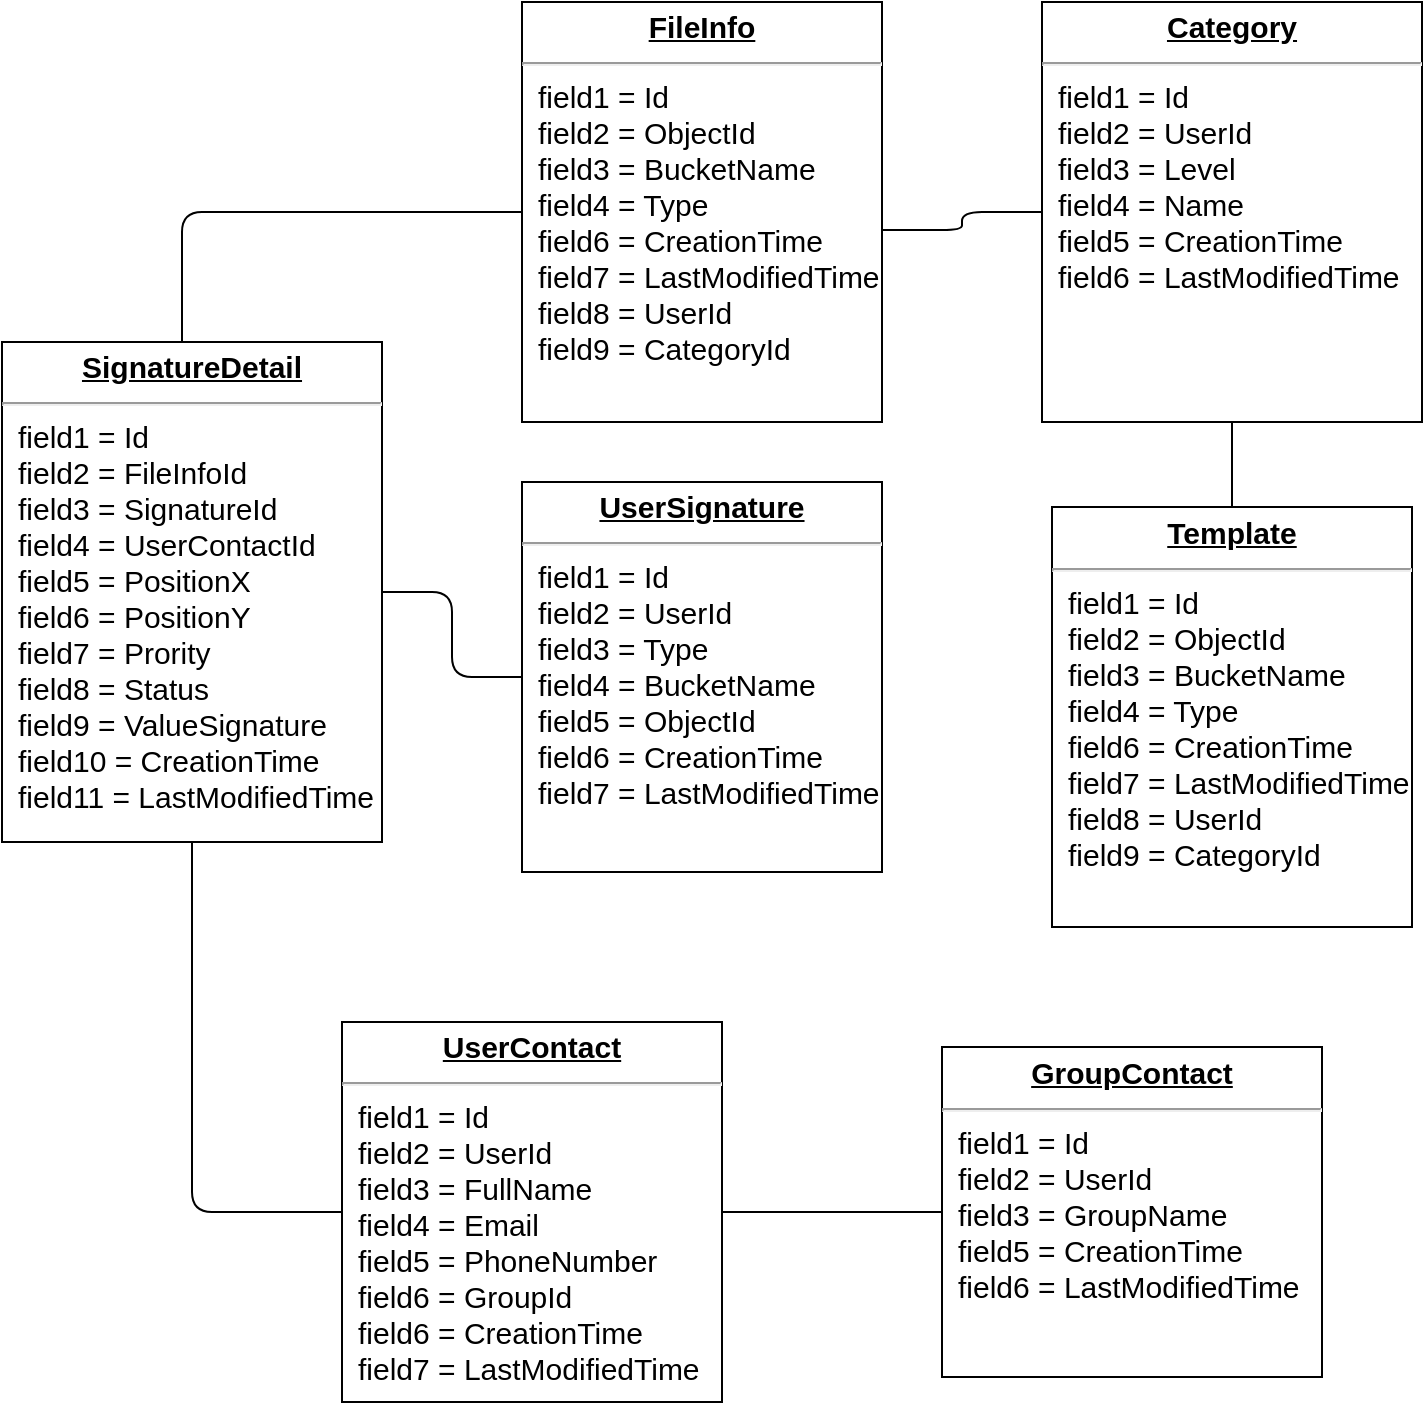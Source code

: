 <mxfile version="14.6.6" type="github">
  <diagram name="Page-1" id="a7904f86-f2b4-8e86-fa97-74104820619b">
    <mxGraphModel dx="1422" dy="762" grid="1" gridSize="10" guides="1" tooltips="1" connect="1" arrows="1" fold="1" page="1" pageScale="1" pageWidth="1100" pageHeight="850" background="#ffffff" math="0" shadow="0">
      <root>
        <mxCell id="0" />
        <mxCell id="1" parent="0" />
        <mxCell id="24794b860abc3c2d-19" value="&lt;p style=&quot;margin: 4px 0px 0px ; text-align: center ; text-decoration: underline ; font-size: 15px&quot;&gt;&lt;b style=&quot;font-size: 15px&quot;&gt;FileInfo&lt;/b&gt;&lt;/p&gt;&lt;hr style=&quot;font-size: 15px&quot;&gt;&lt;p style=&quot;margin: 0px 0px 0px 8px ; font-size: 15px&quot;&gt;field1 = Id&lt;br style=&quot;font-size: 15px&quot;&gt;field2 = ObjectId&lt;br style=&quot;font-size: 15px&quot;&gt;field3 = BucketName&lt;/p&gt;&lt;p style=&quot;margin: 0px 0px 0px 8px ; font-size: 15px&quot;&gt;field4 = Type&lt;/p&gt;&lt;p style=&quot;margin: 0px 0px 0px 8px ; font-size: 15px&quot;&gt;field6 = CreationTime&lt;br style=&quot;font-size: 15px&quot;&gt;&lt;/p&gt;&lt;p style=&quot;margin: 0px 0px 0px 8px ; font-size: 15px&quot;&gt;field7 = LastModifiedTime&lt;br&gt;field8 = UserId&lt;br&gt;&lt;/p&gt;&lt;p style=&quot;margin: 0px 0px 0px 8px ; font-size: 15px&quot;&gt;field9 = CategoryId&lt;/p&gt;" style="verticalAlign=top;align=left;overflow=fill;fontSize=15;fontFamily=Helvetica;html=1;rounded=0;shadow=0;comic=0;labelBackgroundColor=none;strokeWidth=1;glass=0;treeFolding=0;container=0;" parent="1" vertex="1">
          <mxGeometry x="290" y="20" width="180" height="210" as="geometry" />
        </mxCell>
        <mxCell id="4iH1GzRxDfgeXJONlSuH-14" style="edgeStyle=orthogonalEdgeStyle;rounded=1;orthogonalLoop=1;jettySize=auto;html=1;entryX=1;entryY=0.5;entryDx=0;entryDy=0;fontSize=15;endArrow=none;endFill=0;strokeColor=#000000;" parent="1" source="24794b860abc3c2d-20" target="4iH1GzRxDfgeXJONlSuH-5" edge="1">
          <mxGeometry relative="1" as="geometry" />
        </mxCell>
        <mxCell id="24794b860abc3c2d-20" value="&lt;p style=&quot;margin: 4px 0px 0px ; text-align: center ; text-decoration: underline ; font-size: 15px&quot;&gt;&lt;b style=&quot;font-size: 15px&quot;&gt;UserSignature&lt;/b&gt;&lt;/p&gt;&lt;hr style=&quot;font-size: 15px&quot;&gt;&lt;p style=&quot;margin: 0px 0px 0px 8px ; font-size: 15px&quot;&gt;field1 = Id&lt;br style=&quot;font-size: 15px&quot;&gt;field2 = UserId&lt;br style=&quot;font-size: 15px&quot;&gt;field3 = Type&lt;/p&gt;&lt;p style=&quot;margin: 0px 0px 0px 8px ; font-size: 15px&quot;&gt;field4 = BucketName&lt;/p&gt;&lt;p style=&quot;margin: 0px 0px 0px 8px ; font-size: 15px&quot;&gt;field5 = ObjectId&lt;br style=&quot;font-size: 15px&quot;&gt;&lt;/p&gt;&lt;p style=&quot;margin: 0px 0px 0px 8px&quot;&gt;field6 = CreationTime&lt;br&gt;&lt;/p&gt;&lt;p style=&quot;margin: 0px 0px 0px 8px&quot;&gt;field7 = LastModifiedTime&lt;/p&gt;" style="verticalAlign=top;align=left;overflow=fill;fontSize=15;fontFamily=Helvetica;html=1;rounded=0;shadow=0;comic=0;labelBackgroundColor=none;strokeWidth=1" parent="1" vertex="1">
          <mxGeometry x="290" y="260" width="180" height="195" as="geometry" />
        </mxCell>
        <mxCell id="24794b860abc3c2d-24" value="&lt;p style=&quot;margin: 4px 0px 0px ; text-align: center ; text-decoration: underline ; font-size: 15px&quot;&gt;&lt;b style=&quot;font-size: 15px&quot;&gt;UserContact&lt;/b&gt;&lt;/p&gt;&lt;hr style=&quot;font-size: 15px&quot;&gt;&lt;p style=&quot;margin: 0px 0px 0px 8px ; font-size: 15px&quot;&gt;field1 = Id&lt;br style=&quot;font-size: 15px&quot;&gt;field2 = UserId&lt;br style=&quot;font-size: 15px&quot;&gt;field3 = FullName&lt;/p&gt;&lt;p style=&quot;margin: 0px 0px 0px 8px ; font-size: 15px&quot;&gt;field4 = Email&lt;br style=&quot;font-size: 15px&quot;&gt;&lt;/p&gt;&lt;p style=&quot;margin: 0px 0px 0px 8px ; font-size: 15px&quot;&gt;field5 = PhoneNumber&lt;br style=&quot;font-size: 15px&quot;&gt;&lt;/p&gt;&lt;p style=&quot;margin: 0px 0px 0px 8px ; font-size: 15px&quot;&gt;field6 = GroupId&lt;/p&gt;&lt;p style=&quot;margin: 0px 0px 0px 8px&quot;&gt;field6 = CreationTime&lt;br&gt;&lt;/p&gt;&lt;p style=&quot;margin: 0px 0px 0px 8px&quot;&gt;field7 = LastModifiedTime&lt;/p&gt;" style="verticalAlign=top;align=left;overflow=fill;fontSize=15;fontFamily=Helvetica;html=1;rounded=0;shadow=0;comic=0;labelBackgroundColor=none;strokeWidth=1" parent="1" vertex="1">
          <mxGeometry x="200" y="530" width="190" height="190" as="geometry" />
        </mxCell>
        <mxCell id="aI2OcYRLoV-RraJJ0wEz-4" style="edgeStyle=orthogonalEdgeStyle;rounded=1;orthogonalLoop=1;jettySize=auto;html=1;entryX=1;entryY=0.543;entryDx=0;entryDy=0;entryPerimeter=0;endArrow=none;endFill=0;" edge="1" parent="1" source="24794b860abc3c2d-26" target="24794b860abc3c2d-19">
          <mxGeometry relative="1" as="geometry" />
        </mxCell>
        <mxCell id="aI2OcYRLoV-RraJJ0wEz-9" style="edgeStyle=orthogonalEdgeStyle;rounded=1;orthogonalLoop=1;jettySize=auto;html=1;entryX=0.5;entryY=0;entryDx=0;entryDy=0;endArrow=none;endFill=0;" edge="1" parent="1" source="24794b860abc3c2d-26" target="aI2OcYRLoV-RraJJ0wEz-8">
          <mxGeometry relative="1" as="geometry" />
        </mxCell>
        <mxCell id="24794b860abc3c2d-26" value="&lt;p style=&quot;margin: 4px 0px 0px ; text-align: center ; text-decoration: underline ; font-size: 15px&quot;&gt;&lt;b style=&quot;font-size: 15px&quot;&gt;Category&lt;/b&gt;&lt;/p&gt;&lt;hr style=&quot;font-size: 15px&quot;&gt;&lt;p style=&quot;margin: 0px 0px 0px 8px ; font-size: 15px&quot;&gt;field1 = Id&lt;br style=&quot;font-size: 15px&quot;&gt;field2 = UserId&lt;br style=&quot;font-size: 15px&quot;&gt;field3 = Level&lt;/p&gt;&lt;p style=&quot;margin: 0px 0px 0px 8px ; font-size: 15px&quot;&gt;field4 = Name&lt;br style=&quot;font-size: 15px&quot;&gt;&lt;/p&gt;&lt;p style=&quot;margin: 0px 0px 0px 8px&quot;&gt;field5 = CreationTime&lt;br&gt;&lt;/p&gt;&lt;p style=&quot;margin: 0px 0px 0px 8px&quot;&gt;field6 = LastModifiedTime&lt;/p&gt;" style="verticalAlign=top;align=left;overflow=fill;fontSize=15;fontFamily=Helvetica;html=1;rounded=0;shadow=0;comic=0;labelBackgroundColor=none;strokeWidth=1" parent="1" vertex="1">
          <mxGeometry x="550" y="20" width="190" height="210" as="geometry" />
        </mxCell>
        <mxCell id="aI2OcYRLoV-RraJJ0wEz-7" style="edgeStyle=orthogonalEdgeStyle;rounded=1;orthogonalLoop=1;jettySize=auto;html=1;entryX=0;entryY=0.5;entryDx=0;entryDy=0;endArrow=none;endFill=0;" edge="1" parent="1" source="4iH1GzRxDfgeXJONlSuH-5" target="24794b860abc3c2d-19">
          <mxGeometry relative="1" as="geometry">
            <Array as="points">
              <mxPoint x="120" y="125" />
            </Array>
          </mxGeometry>
        </mxCell>
        <mxCell id="aI2OcYRLoV-RraJJ0wEz-11" style="edgeStyle=orthogonalEdgeStyle;rounded=1;orthogonalLoop=1;jettySize=auto;html=1;entryX=0;entryY=0.5;entryDx=0;entryDy=0;endArrow=none;endFill=0;" edge="1" parent="1" source="4iH1GzRxDfgeXJONlSuH-5" target="24794b860abc3c2d-24">
          <mxGeometry relative="1" as="geometry" />
        </mxCell>
        <mxCell id="4iH1GzRxDfgeXJONlSuH-5" value="&lt;p style=&quot;margin: 4px 0px 0px ; text-align: center ; text-decoration: underline ; font-size: 15px&quot;&gt;&lt;b style=&quot;font-size: 15px&quot;&gt;SignatureDetail&lt;/b&gt;&lt;/p&gt;&lt;hr style=&quot;font-size: 15px&quot;&gt;&lt;p style=&quot;margin: 0px 0px 0px 8px ; font-size: 15px&quot;&gt;field1 = Id&lt;br style=&quot;font-size: 15px&quot;&gt;field2 = FileInfoId&lt;/p&gt;&lt;p style=&quot;margin: 0px 0px 0px 8px&quot;&gt;field3 = SignatureId&lt;/p&gt;&lt;p style=&quot;margin: 0px 0px 0px 8px&quot;&gt;field4 = UserContactId&lt;/p&gt;&lt;p style=&quot;margin: 0px 0px 0px 8px ; font-size: 15px&quot;&gt;field5 = PositionX&lt;/p&gt;&lt;p style=&quot;margin: 0px 0px 0px 8px ; font-size: 15px&quot;&gt;field6 = PositionY&lt;/p&gt;&lt;p style=&quot;margin: 0px 0px 0px 8px ; font-size: 15px&quot;&gt;field7 = Prority&lt;br&gt;&lt;/p&gt;&lt;p style=&quot;margin: 0px 0px 0px 8px ; font-size: 15px&quot;&gt;field8 = Status&lt;/p&gt;&lt;p style=&quot;margin: 0px 0px 0px 8px ; font-size: 15px&quot;&gt;field9 = ValueSignature&lt;/p&gt;&lt;p style=&quot;margin: 0px 0px 0px 8px&quot;&gt;field10 = CreationTime&lt;br&gt;&lt;/p&gt;&lt;p style=&quot;margin: 0px 0px 0px 8px&quot;&gt;field11 = LastModifiedTime&lt;/p&gt;&lt;p style=&quot;margin: 0px 0px 0px 8px&quot;&gt;&lt;br&gt;&lt;/p&gt;" style="verticalAlign=top;align=left;overflow=fill;fontSize=15;fontFamily=Helvetica;html=1;rounded=0;shadow=0;comic=0;labelBackgroundColor=none;strokeWidth=1" parent="1" vertex="1">
          <mxGeometry x="30" y="190" width="190" height="250" as="geometry" />
        </mxCell>
        <mxCell id="aI2OcYRLoV-RraJJ0wEz-3" style="edgeStyle=orthogonalEdgeStyle;rounded=1;orthogonalLoop=1;jettySize=auto;html=1;exitX=0;exitY=0.5;exitDx=0;exitDy=0;endArrow=none;endFill=0;" edge="1" parent="1" source="aI2OcYRLoV-RraJJ0wEz-2" target="24794b860abc3c2d-24">
          <mxGeometry relative="1" as="geometry" />
        </mxCell>
        <mxCell id="aI2OcYRLoV-RraJJ0wEz-2" value="&lt;p style=&quot;margin: 4px 0px 0px ; text-align: center ; text-decoration: underline ; font-size: 15px&quot;&gt;&lt;b style=&quot;font-size: 15px&quot;&gt;GroupContact&lt;/b&gt;&lt;/p&gt;&lt;hr style=&quot;font-size: 15px&quot;&gt;&lt;p style=&quot;margin: 0px 0px 0px 8px ; font-size: 15px&quot;&gt;field1 = Id&lt;br style=&quot;font-size: 15px&quot;&gt;field2 = UserId&lt;br style=&quot;font-size: 15px&quot;&gt;field3 = GroupName&lt;/p&gt;&lt;p style=&quot;margin: 0px 0px 0px 8px&quot;&gt;field5 = CreationTime&lt;br&gt;&lt;/p&gt;&lt;p style=&quot;margin: 0px 0px 0px 8px&quot;&gt;field6 = LastModifiedTime&lt;/p&gt;" style="verticalAlign=top;align=left;overflow=fill;fontSize=15;fontFamily=Helvetica;html=1;rounded=0;shadow=0;comic=0;labelBackgroundColor=none;strokeWidth=1" vertex="1" parent="1">
          <mxGeometry x="500" y="542.5" width="190" height="165" as="geometry" />
        </mxCell>
        <mxCell id="aI2OcYRLoV-RraJJ0wEz-8" value="&lt;p style=&quot;margin: 4px 0px 0px ; text-align: center ; text-decoration: underline ; font-size: 15px&quot;&gt;&lt;b&gt;Template&lt;/b&gt;&lt;/p&gt;&lt;hr style=&quot;font-size: 15px&quot;&gt;&lt;p style=&quot;margin: 0px 0px 0px 8px ; font-size: 15px&quot;&gt;field1 = Id&lt;br style=&quot;font-size: 15px&quot;&gt;field2 = ObjectId&lt;br style=&quot;font-size: 15px&quot;&gt;field3 = BucketName&lt;/p&gt;&lt;p style=&quot;margin: 0px 0px 0px 8px ; font-size: 15px&quot;&gt;field4 = Type&lt;/p&gt;&lt;p style=&quot;margin: 0px 0px 0px 8px ; font-size: 15px&quot;&gt;field6 = CreationTime&lt;br style=&quot;font-size: 15px&quot;&gt;&lt;/p&gt;&lt;p style=&quot;margin: 0px 0px 0px 8px ; font-size: 15px&quot;&gt;field7 = LastModifiedTime&lt;br&gt;field8 = UserId&lt;br&gt;&lt;/p&gt;&lt;p style=&quot;margin: 0px 0px 0px 8px ; font-size: 15px&quot;&gt;field9 = CategoryId&lt;/p&gt;" style="verticalAlign=top;align=left;overflow=fill;fontSize=15;fontFamily=Helvetica;html=1;rounded=0;shadow=0;comic=0;labelBackgroundColor=none;strokeWidth=1;glass=0;treeFolding=0;container=0;" vertex="1" parent="1">
          <mxGeometry x="555" y="272.5" width="180" height="210" as="geometry" />
        </mxCell>
      </root>
    </mxGraphModel>
  </diagram>
</mxfile>

